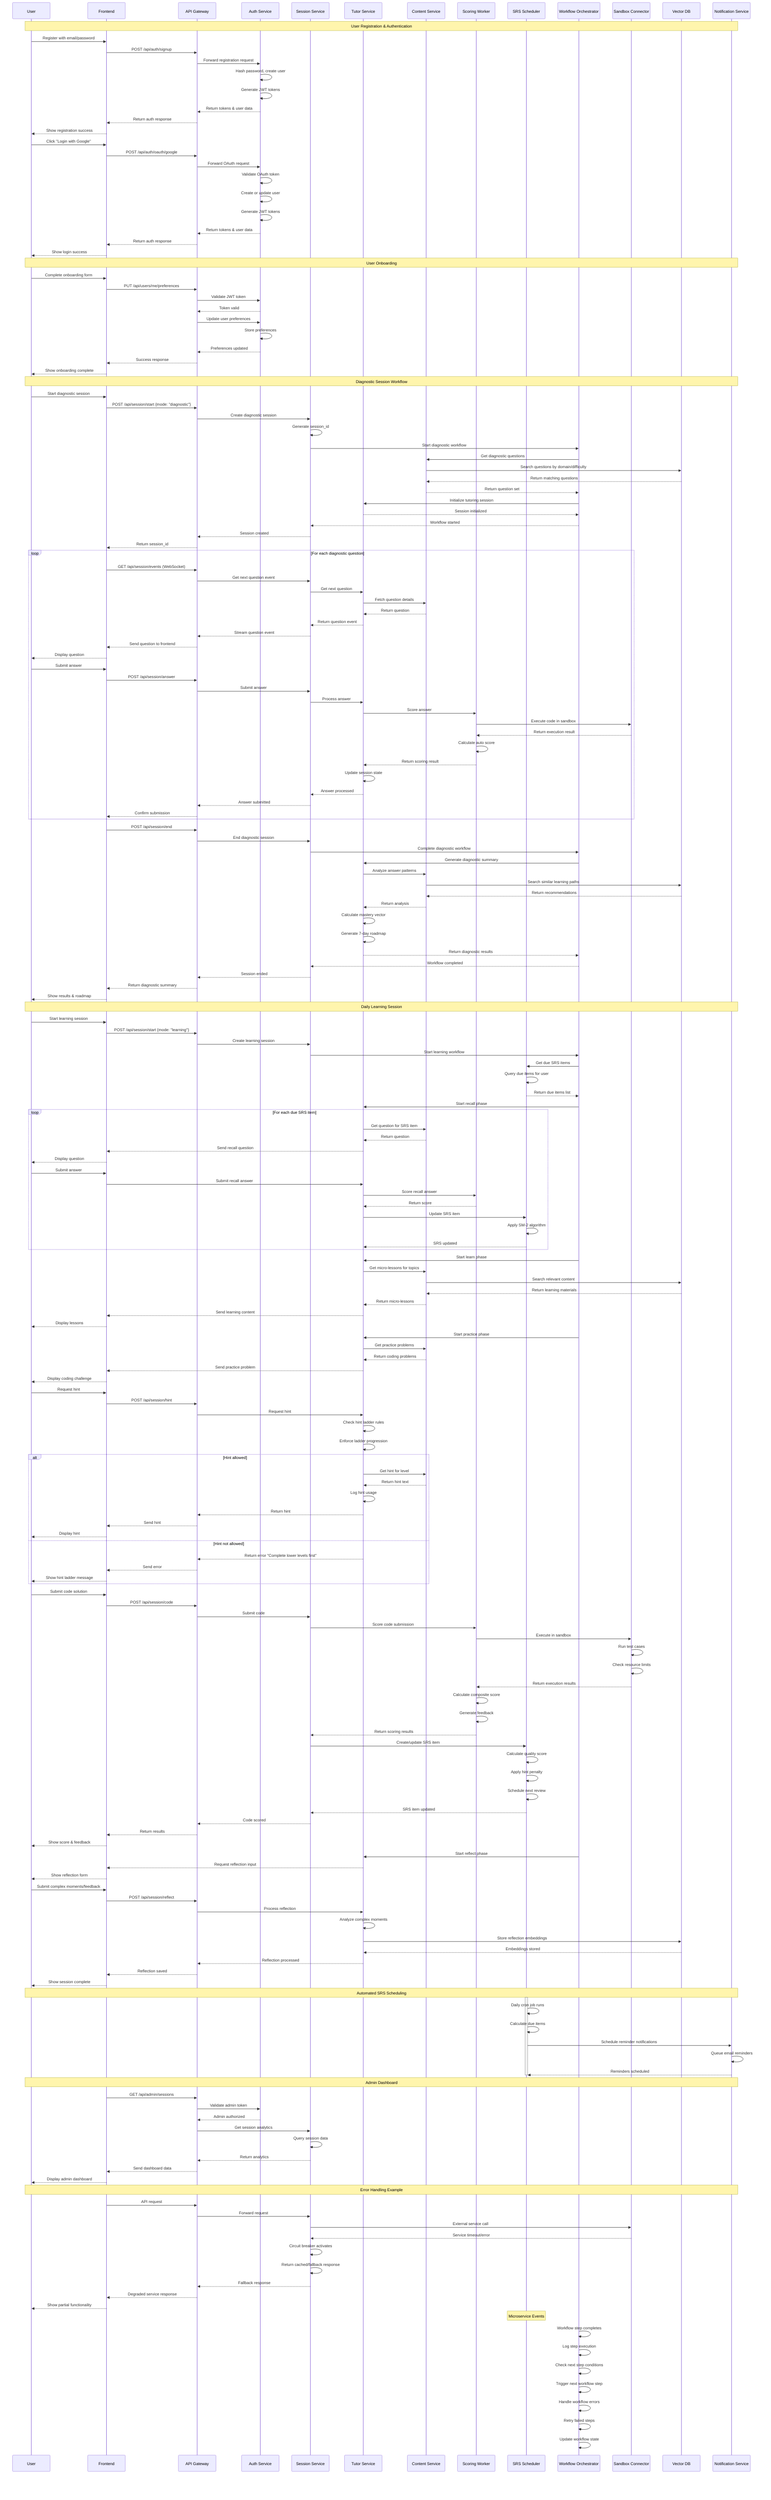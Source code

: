 sequenceDiagram
    participant U as User
    participant FE as Frontend
    participant AG as API Gateway
    participant AS as Auth Service
    participant SS as Session Service
    participant TS as Tutor Service
    participant CS as Content Service
    participant SW as Scoring Worker
    participant SRS as SRS Scheduler
    participant WO as Workflow Orchestrator
    participant SC as Sandbox Connector
    participant VDB as Vector DB
    participant NS as Notification Service

    %% User Registration Flow
    Note over U, NS: User Registration & Authentication
    U->>FE: Register with email/password
    FE->>AG: POST /api/auth/signup
    AG->>AS: Forward registration request
    AS->>AS: Hash password, create user
    AS->>AS: Generate JWT tokens
    AS-->>AG: Return tokens & user data
    AG-->>FE: Return auth response
    FE-->>U: Show registration success

    %% OAuth Login Flow
    U->>FE: Click "Login with Google"
    FE->>AG: POST /api/auth/oauth/google
    AG->>AS: Forward OAuth request
    AS->>AS: Validate OAuth token
    AS->>AS: Create or update user
    AS->>AS: Generate JWT tokens
    AS-->>AG: Return tokens & user data
    AG-->>FE: Return auth response
    FE-->>U: Show login success

    %% Onboarding Flow
    Note over U, NS: User Onboarding
    U->>FE: Complete onboarding form
    FE->>AG: PUT /api/users/me/preferences
    AG->>AS: Validate JWT token
    AS-->>AG: Token valid
    AG->>AS: Update user preferences
    AS->>AS: Store preferences
    AS-->>AG: Preferences updated
    AG-->>FE: Success response
    FE-->>U: Show onboarding complete

    %% Diagnostic Session Flow
    Note over U, NS: Diagnostic Session Workflow
    U->>FE: Start diagnostic session
    FE->>AG: POST /api/session/start {mode: "diagnostic"}
    AG->>SS: Create diagnostic session
    SS->>SS: Generate session_id
    SS->>WO: Start diagnostic workflow
    WO->>CS: Get diagnostic questions
    CS->>VDB: Search questions by domain/difficulty
    VDB-->>CS: Return matching questions
    CS-->>WO: Return question set
    WO->>TS: Initialize tutoring session
    TS-->>WO: Session initialized
    WO-->>SS: Workflow started
    SS-->>AG: Session created
    AG-->>FE: Return session_id

    %% Question Delivery & Answer Submission
    loop For each diagnostic question
        FE->>AG: GET /api/session/events (WebSocket)
        AG->>SS: Get next question event
        SS->>TS: Get next question
        TS->>CS: Fetch question details
        CS-->>TS: Return question
        TS-->>SS: Return question event
        SS-->>AG: Stream question event
        AG-->>FE: Send question to frontend
        FE-->>U: Display question

        U->>FE: Submit answer
        FE->>AG: POST /api/session/answer
        AG->>SS: Submit answer
        SS->>TS: Process answer
        TS->>SW: Score answer
        SW->>SC: Execute code in sandbox
        SC-->>SW: Return execution result
        SW->>SW: Calculate auto score
        SW-->>TS: Return scoring result
        TS->>TS: Update session state
        TS-->>SS: Answer processed
        SS-->>AG: Answer submitted
        AG-->>FE: Confirm submission
    end

    %% Diagnostic Summary & Roadmap Generation
    FE->>AG: POST /api/session/end
    AG->>SS: End diagnostic session
    SS->>WO: Complete diagnostic workflow
    WO->>TS: Generate diagnostic summary
    TS->>CS: Analyze answer patterns
    CS->>VDB: Search similar learning paths
    VDB-->>CS: Return recommendations
    CS-->>TS: Return analysis
    TS->>TS: Calculate mastery vector
    TS->>TS: Generate 7-day roadmap
    TS-->>WO: Return diagnostic results
    WO-->>SS: Workflow completed
    SS-->>AG: Session ended
    AG-->>FE: Return diagnostic summary
    FE-->>U: Show results & roadmap

    %% Learning Session Flow
    Note over U, NS: Daily Learning Session
    U->>FE: Start learning session
    FE->>AG: POST /api/session/start {mode: "learning"}
    AG->>SS: Create learning session
    SS->>WO: Start learning workflow
    
    %% Recall Phase
    WO->>SRS: Get due SRS items
    SRS->>SRS: Query due items for user
    SRS-->>WO: Return due items list
    WO->>TS: Start recall phase
    
    loop For each due SRS item
        TS->>CS: Get question for SRS item
        CS-->>TS: Return question
        TS-->>FE: Send recall question
        FE-->>U: Display question
        U->>FE: Submit answer
        FE->>TS: Submit recall answer
        TS->>SW: Score recall answer
        SW-->>TS: Return score
        TS->>SRS: Update SRS item
        SRS->>SRS: Apply SM-2 algorithm
        SRS-->>TS: SRS updated
    end

    %% Learn Phase
    WO->>TS: Start learn phase
    TS->>CS: Get micro-lessons for topics
    CS->>VDB: Search relevant content
    VDB-->>CS: Return learning materials
    CS-->>TS: Return micro-lessons
    TS-->>FE: Send learning content
    FE-->>U: Display lessons

    %% Practice Phase
    WO->>TS: Start practice phase
    TS->>CS: Get practice problems
    CS-->>TS: Return coding problems
    TS-->>FE: Send practice problem
    FE-->>U: Display coding challenge

    %% Hint Ladder Implementation
    U->>FE: Request hint
    FE->>AG: POST /api/session/hint
    AG->>TS: Request hint
    TS->>TS: Check hint ladder rules
    TS->>TS: Enforce ladder progression
    alt Hint allowed
        TS->>CS: Get hint for level
        CS-->>TS: Return hint text
        TS->>TS: Log hint usage
        TS-->>AG: Return hint
        AG-->>FE: Send hint
        FE-->>U: Display hint
    else Hint not allowed
        TS-->>AG: Return error "Complete lower levels first"
        AG-->>FE: Send error
        FE-->>U: Show hint ladder message
    end

    %% Code Submission & Scoring
    U->>FE: Submit code solution
    FE->>AG: POST /api/session/code
    AG->>SS: Submit code
    SS->>SW: Score code submission
    SW->>SC: Execute in sandbox
    SC->>SC: Run test cases
    SC->>SC: Check resource limits
    SC-->>SW: Return execution results
    SW->>SW: Calculate composite score
    SW->>SW: Generate feedback
    SW-->>SS: Return scoring results
    SS->>SRS: Create/update SRS item
    SRS->>SRS: Calculate quality score
    SRS->>SRS: Apply hint penalty
    SRS->>SRS: Schedule next review
    SRS-->>SS: SRS item updated
    SS-->>AG: Code scored
    AG-->>FE: Return results
    FE-->>U: Show score & feedback

    %% Reflect Phase
    WO->>TS: Start reflect phase
    TS-->>FE: Request reflection input
    FE-->>U: Show reflection form
    U->>FE: Submit complex moments/feedback
    FE->>AG: POST /api/session/reflect
    AG->>TS: Process reflection
    TS->>TS: Analyze complex moments
    TS->>VDB: Store reflection embeddings
    VDB-->>TS: Embeddings stored
    TS-->>AG: Reflection processed
    AG-->>FE: Reflection saved
    FE-->>U: Show session complete

    %% SRS Background Processing
    Note over U, NS: Automated SRS Scheduling
    activate SRS
    SRS->>SRS: Daily cron job runs
    SRS->>SRS: Calculate due items
    SRS->>NS: Schedule reminder notifications
    NS->>NS: Queue email reminders
    NS-->>SRS: Reminders scheduled
    deactivate SRS

    %% Admin Dashboard Data Flow
    Note over U, NS: Admin Dashboard
    FE->>AG: GET /api/admin/sessions
    AG->>AS: Validate admin token
    AS-->>AG: Admin authorized
    AG->>SS: Get session analytics
    SS->>SS: Query session data
    SS-->>AG: Return analytics
    AG-->>FE: Send dashboard data
    FE-->>U: Display admin dashboard

    %% Error Handling & Circuit Breaker
    Note over U, NS: Error Handling Example
    FE->>AG: API request
    AG->>SS: Forward request
    SS->>SC: External service call
    SC-->>SS: Service timeout/error
    SS->>SS: Circuit breaker activates
    SS->>SS: Return cached/fallback response
    SS-->>AG: Fallback response
    AG-->>FE: Degraded service response
    FE-->>U: Show partial functionality

    %% Workflow Orchestration Events
    Note over SRS: Microservice Events
    WO->>WO: Workflow step completes
    WO->>WO: Log step execution
    WO->>WO: Check next step conditions
    WO->>WO: Trigger next workflow step
    WO->>WO: Handle workflow errors
    WO->>WO: Retry failed steps
    WO->>WO: Update workflow state